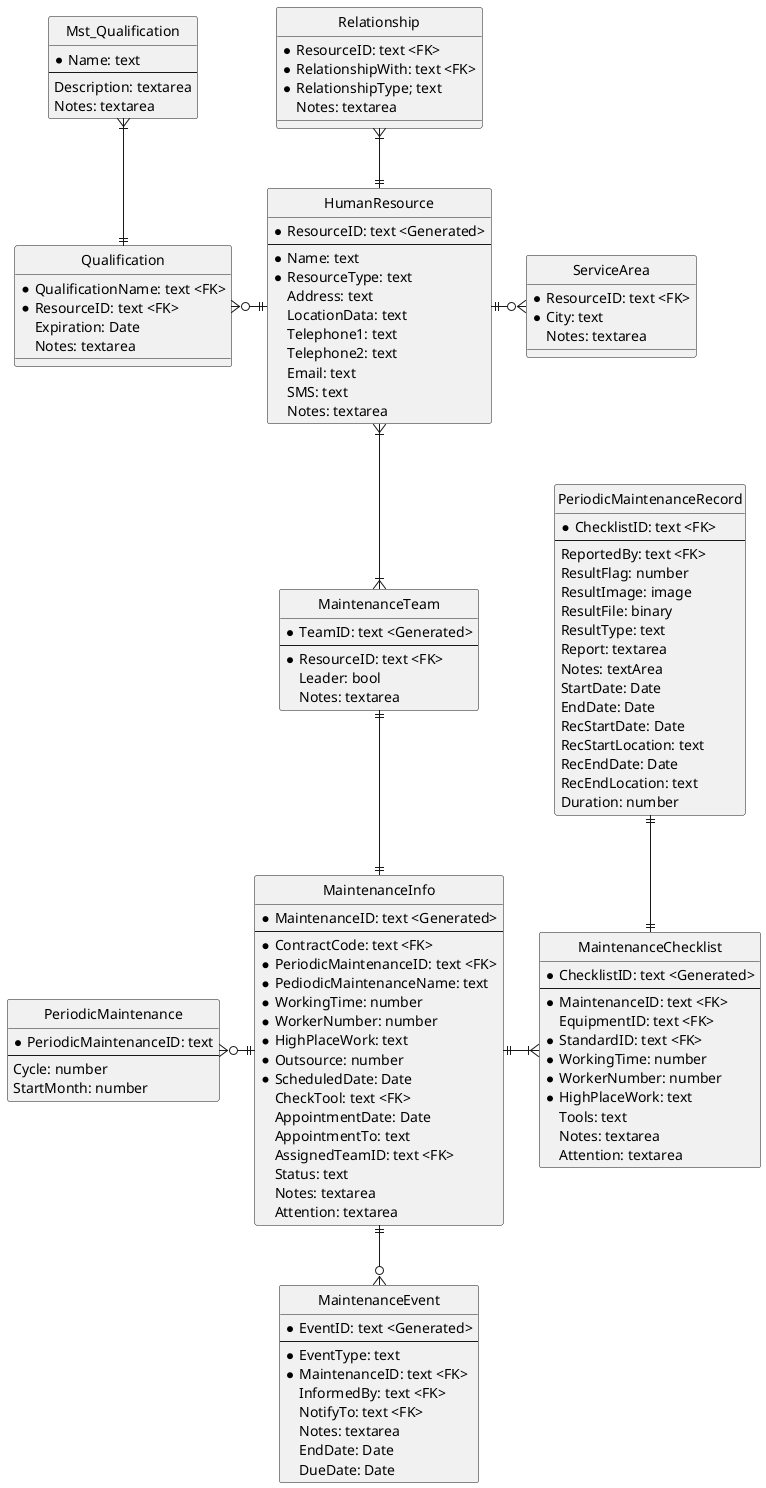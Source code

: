 @startuml
hide circle
skinparam linetype ortho

entity PeriodicMaintenance {
    * PeriodicMaintenanceID: text
    --
    Cycle: number
    StartMonth: number
}

entity MaintenanceInfo {
    * MaintenanceID: text <Generated>
    --
    * ContractCode: text <FK>
    * PeriodicMaintenanceID: text <FK>
    * PediodicMaintenanceName: text
    * WorkingTime: number
    * WorkerNumber: number
    * HighPlaceWork: text
    * Outsource: number
    * ScheduledDate: Date
    CheckTool: text <FK>
    AppointmentDate: Date
    AppointmentTo: text
    AssignedTeamID: text <FK>
    Status: text
    Notes: textarea
    Attention: textarea
}
' Status: Appointment/ assignment/ ScheduleFixed/ Pending/ Complete/ RemainingWork

entity MaintenanceEvent {
    * EventID: text <Generated>
    --
    * EventType: text
    * MaintenanceID: text <FK>
    InformedBy: text <FK>
    NotifyTo: text <FK>
    Notes: textarea
    EndDate: Date
    DueDate: Date
}
' EventType: Generated/ Appoint/ Assign/ FixSchedule/ StartPM/ SubmitQtn

entity MaintenanceChecklist {
    * ChecklistID: text <Generated>
    --
    * MaintenanceID: text <FK> 
    EquipmentID: text <FK>
    * StandardID: text <FK>
    * WorkingTime: number
    * WorkerNumber: number
    * HighPlaceWork: text
    Tools: text
    Notes: textarea
    Attention: textarea
}

entity PeriodicMaintenanceRecord {
    * ChecklistID: text <FK>
    --
    ReportedBy: text <FK>
    ResultFlag: number
    ResultImage: image
    ResultFile: binary
    ResultType: text
    Report: textarea
    Notes: textArea
    StartDate: Date
    EndDate: Date
    RecStartDate: Date
    RecStartLocation: text
    RecEndDate: Date
    RecEndLocation: text
    Duration: number
}
' ResultType: Completed/ Pending/ RemainingWork

entity MaintenanceTeam {
    * TeamID: text <Generated>
    --
    * ResourceID: text <FK>
    Leader: bool
    Notes: textarea
}

entity HumanResource {
    * ResourceID: text <Generated>
    --
    * Name: text
    * ResourceType: text
    Address: text
    LocationData: text
    Telephone1: text
    Telephone2: text
    Email: text
    SMS: text
    Notes: textarea
}
' ResourceType: Group/ Individual

entity Relationship {
    * ResourceID: text <FK>
    * RelationshipWith: text <FK>
    * RelationshipType; text
    Notes: textarea
}

entity Qualification {
    * QualificationName: text <FK>
    * ResourceID: text <FK>
    Expiration: Date
    Notes: textarea
}

entity Mst_Qualification {
    * Name: text
    --
    Description: textarea
    Notes: textarea
}

entity ServiceArea {
    * ResourceID: text <FK>
    * City: text
    Notes: textarea
}

PeriodicMaintenance }o-r-|| MaintenanceInfo
MaintenanceInfo ||-r-|{ MaintenanceChecklist
MaintenanceChecklist ||-u-|| PeriodicMaintenanceRecord
MaintenanceInfo ||--o{ MaintenanceEvent
Relationship }|--|| HumanResource
ServiceArea }o-l-|| HumanResource
HumanResource }|-d-|{ MaintenanceTeam
Mst_Qualification }|--|| Qualification
Qualification }o-r-|| HumanResource
MaintenanceTeam ||--|| MaintenanceInfo

@enduml